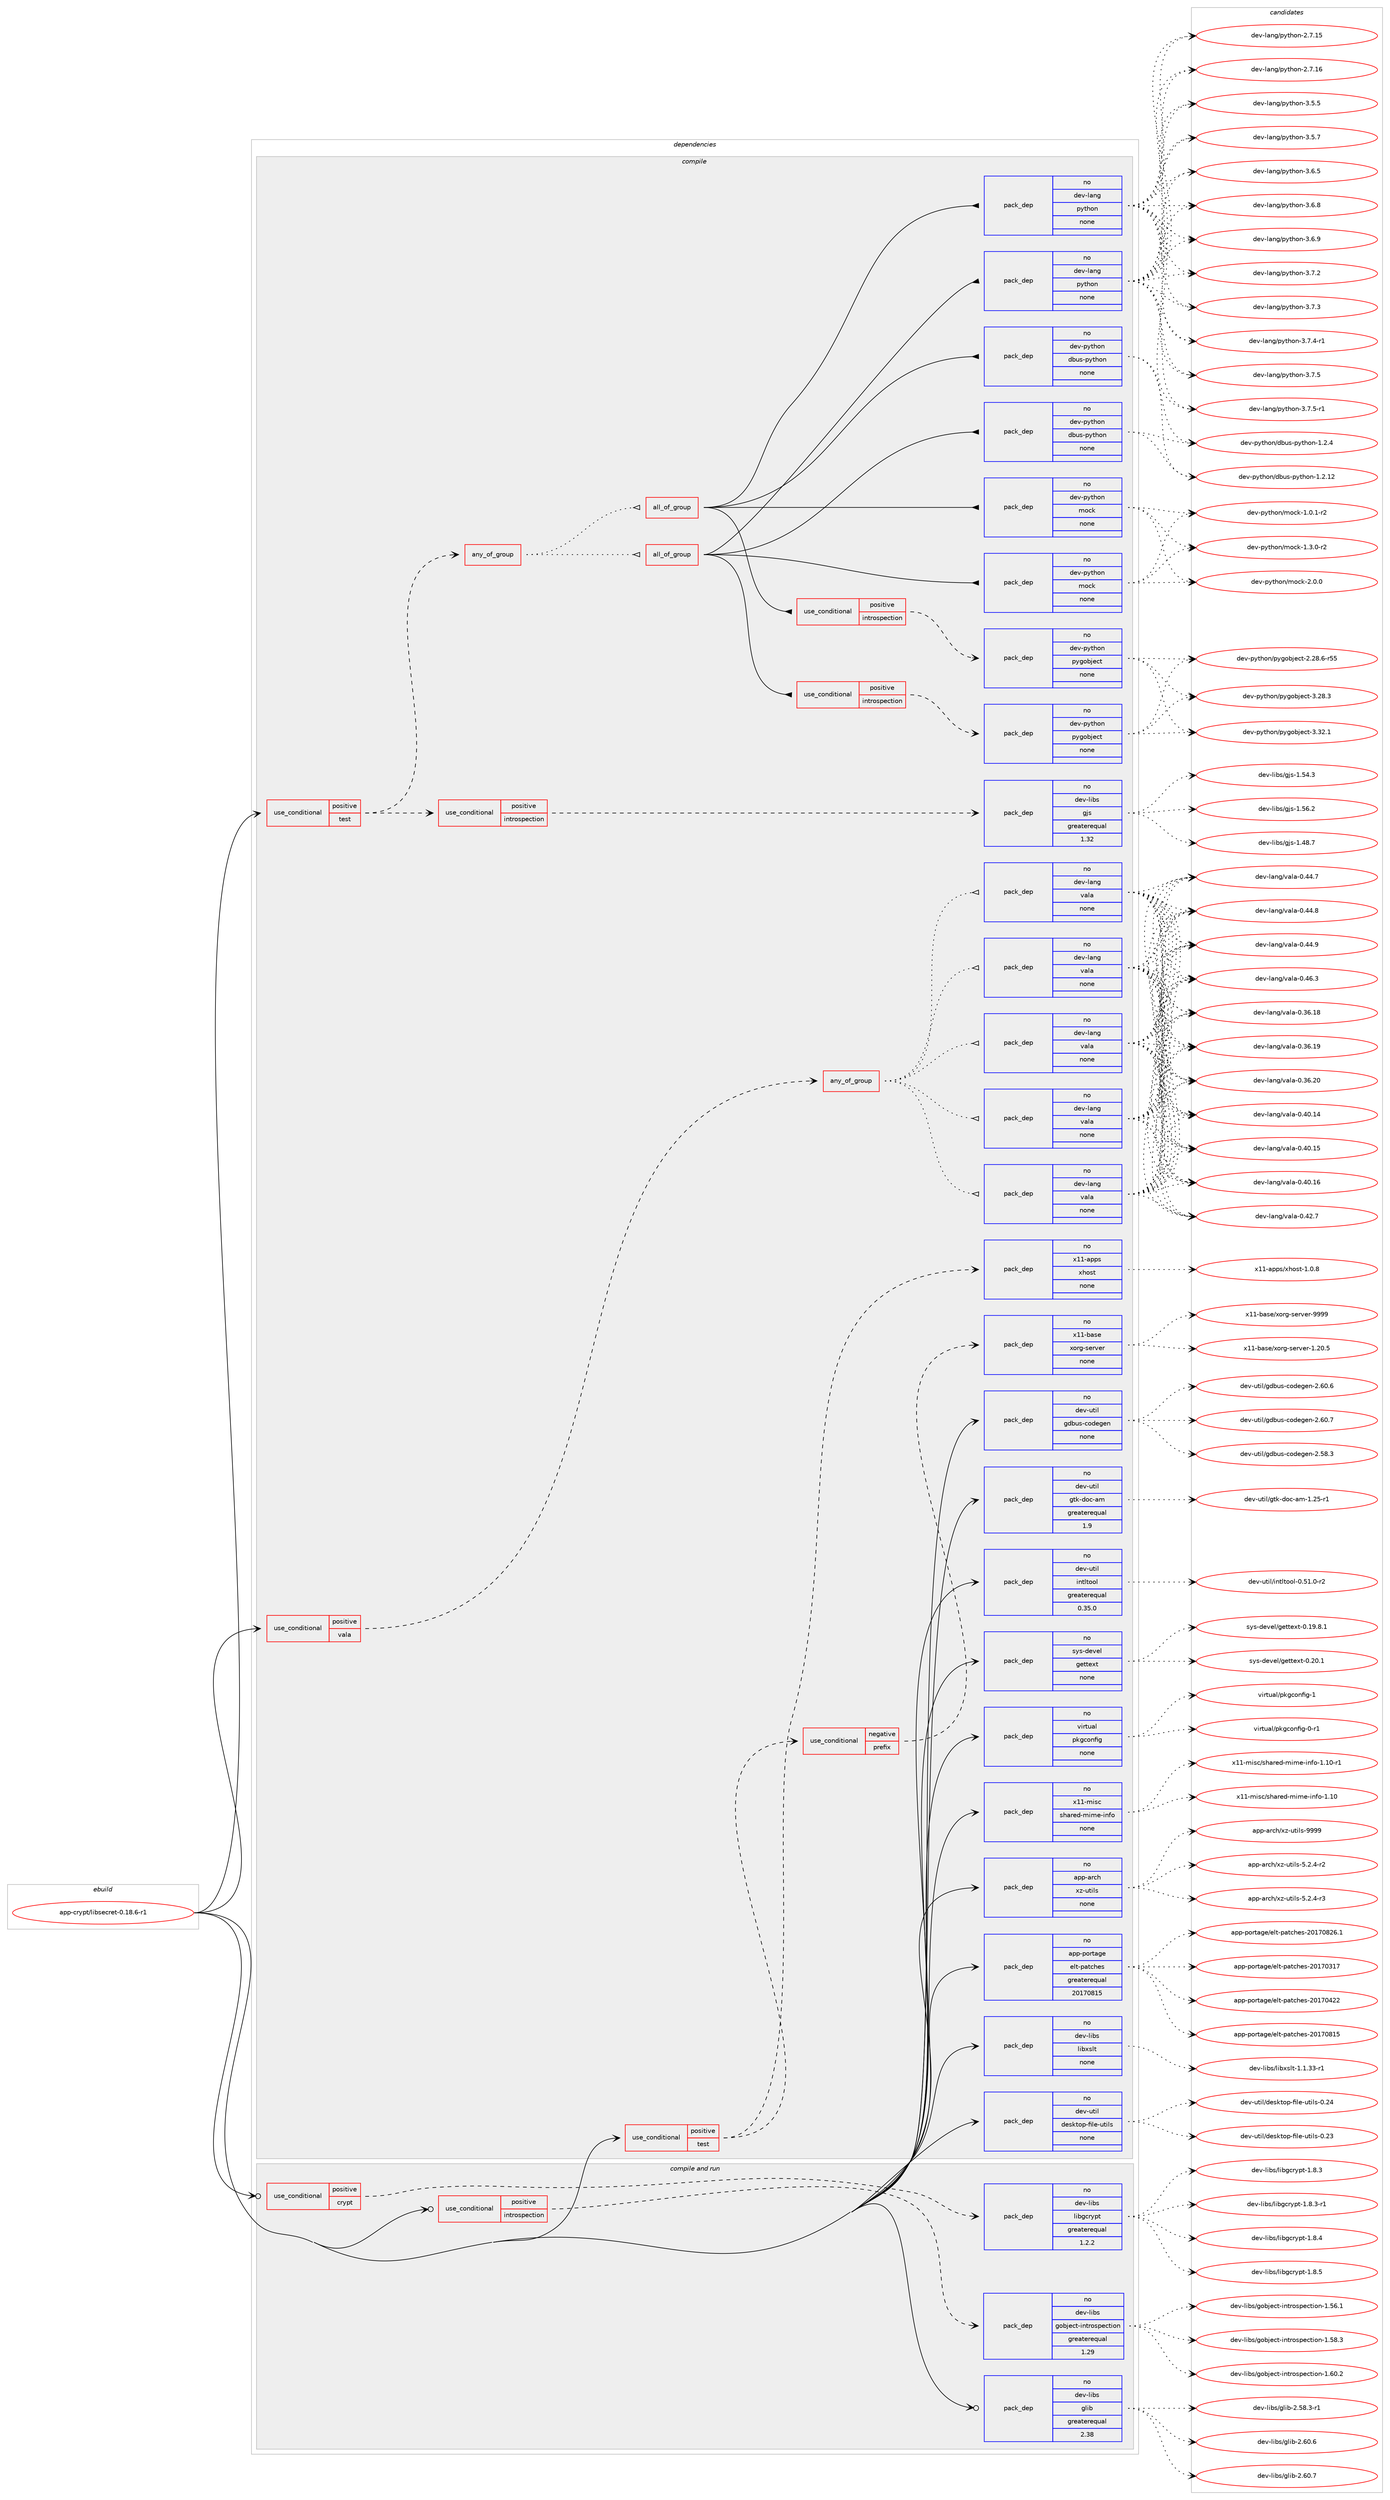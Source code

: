 digraph prolog {

# *************
# Graph options
# *************

newrank=true;
concentrate=true;
compound=true;
graph [rankdir=LR,fontname=Helvetica,fontsize=10,ranksep=1.5];#, ranksep=2.5, nodesep=0.2];
edge  [arrowhead=vee];
node  [fontname=Helvetica,fontsize=10];

# **********
# The ebuild
# **********

subgraph cluster_leftcol {
color=gray;
rank=same;
label=<<i>ebuild</i>>;
id [label="app-crypt/libsecret-0.18.6-r1", color=red, width=4, href="../app-crypt/libsecret-0.18.6-r1.svg"];
}

# ****************
# The dependencies
# ****************

subgraph cluster_midcol {
color=gray;
label=<<i>dependencies</i>>;
subgraph cluster_compile {
fillcolor="#eeeeee";
style=filled;
label=<<i>compile</i>>;
subgraph cond113856 {
dependency477354 [label=<<TABLE BORDER="0" CELLBORDER="1" CELLSPACING="0" CELLPADDING="4"><TR><TD ROWSPAN="3" CELLPADDING="10">use_conditional</TD></TR><TR><TD>positive</TD></TR><TR><TD>test</TD></TR></TABLE>>, shape=none, color=red];
subgraph any8371 {
dependency477355 [label=<<TABLE BORDER="0" CELLBORDER="1" CELLSPACING="0" CELLPADDING="4"><TR><TD CELLPADDING="10">any_of_group</TD></TR></TABLE>>, shape=none, color=red];subgraph all304 {
dependency477356 [label=<<TABLE BORDER="0" CELLBORDER="1" CELLSPACING="0" CELLPADDING="4"><TR><TD CELLPADDING="10">all_of_group</TD></TR></TABLE>>, shape=none, color=red];subgraph pack354826 {
dependency477357 [label=<<TABLE BORDER="0" CELLBORDER="1" CELLSPACING="0" CELLPADDING="4" WIDTH="220"><TR><TD ROWSPAN="6" CELLPADDING="30">pack_dep</TD></TR><TR><TD WIDTH="110">no</TD></TR><TR><TD>dev-lang</TD></TR><TR><TD>python</TD></TR><TR><TD>none</TD></TR><TR><TD></TD></TR></TABLE>>, shape=none, color=blue];
}
dependency477356:e -> dependency477357:w [weight=20,style="solid",arrowhead="inv"];
subgraph pack354827 {
dependency477358 [label=<<TABLE BORDER="0" CELLBORDER="1" CELLSPACING="0" CELLPADDING="4" WIDTH="220"><TR><TD ROWSPAN="6" CELLPADDING="30">pack_dep</TD></TR><TR><TD WIDTH="110">no</TD></TR><TR><TD>dev-python</TD></TR><TR><TD>mock</TD></TR><TR><TD>none</TD></TR><TR><TD></TD></TR></TABLE>>, shape=none, color=blue];
}
dependency477356:e -> dependency477358:w [weight=20,style="solid",arrowhead="inv"];
subgraph pack354828 {
dependency477359 [label=<<TABLE BORDER="0" CELLBORDER="1" CELLSPACING="0" CELLPADDING="4" WIDTH="220"><TR><TD ROWSPAN="6" CELLPADDING="30">pack_dep</TD></TR><TR><TD WIDTH="110">no</TD></TR><TR><TD>dev-python</TD></TR><TR><TD>dbus-python</TD></TR><TR><TD>none</TD></TR><TR><TD></TD></TR></TABLE>>, shape=none, color=blue];
}
dependency477356:e -> dependency477359:w [weight=20,style="solid",arrowhead="inv"];
subgraph cond113857 {
dependency477360 [label=<<TABLE BORDER="0" CELLBORDER="1" CELLSPACING="0" CELLPADDING="4"><TR><TD ROWSPAN="3" CELLPADDING="10">use_conditional</TD></TR><TR><TD>positive</TD></TR><TR><TD>introspection</TD></TR></TABLE>>, shape=none, color=red];
subgraph pack354829 {
dependency477361 [label=<<TABLE BORDER="0" CELLBORDER="1" CELLSPACING="0" CELLPADDING="4" WIDTH="220"><TR><TD ROWSPAN="6" CELLPADDING="30">pack_dep</TD></TR><TR><TD WIDTH="110">no</TD></TR><TR><TD>dev-python</TD></TR><TR><TD>pygobject</TD></TR><TR><TD>none</TD></TR><TR><TD></TD></TR></TABLE>>, shape=none, color=blue];
}
dependency477360:e -> dependency477361:w [weight=20,style="dashed",arrowhead="vee"];
}
dependency477356:e -> dependency477360:w [weight=20,style="solid",arrowhead="inv"];
}
dependency477355:e -> dependency477356:w [weight=20,style="dotted",arrowhead="oinv"];
subgraph all305 {
dependency477362 [label=<<TABLE BORDER="0" CELLBORDER="1" CELLSPACING="0" CELLPADDING="4"><TR><TD CELLPADDING="10">all_of_group</TD></TR></TABLE>>, shape=none, color=red];subgraph pack354830 {
dependency477363 [label=<<TABLE BORDER="0" CELLBORDER="1" CELLSPACING="0" CELLPADDING="4" WIDTH="220"><TR><TD ROWSPAN="6" CELLPADDING="30">pack_dep</TD></TR><TR><TD WIDTH="110">no</TD></TR><TR><TD>dev-lang</TD></TR><TR><TD>python</TD></TR><TR><TD>none</TD></TR><TR><TD></TD></TR></TABLE>>, shape=none, color=blue];
}
dependency477362:e -> dependency477363:w [weight=20,style="solid",arrowhead="inv"];
subgraph pack354831 {
dependency477364 [label=<<TABLE BORDER="0" CELLBORDER="1" CELLSPACING="0" CELLPADDING="4" WIDTH="220"><TR><TD ROWSPAN="6" CELLPADDING="30">pack_dep</TD></TR><TR><TD WIDTH="110">no</TD></TR><TR><TD>dev-python</TD></TR><TR><TD>mock</TD></TR><TR><TD>none</TD></TR><TR><TD></TD></TR></TABLE>>, shape=none, color=blue];
}
dependency477362:e -> dependency477364:w [weight=20,style="solid",arrowhead="inv"];
subgraph pack354832 {
dependency477365 [label=<<TABLE BORDER="0" CELLBORDER="1" CELLSPACING="0" CELLPADDING="4" WIDTH="220"><TR><TD ROWSPAN="6" CELLPADDING="30">pack_dep</TD></TR><TR><TD WIDTH="110">no</TD></TR><TR><TD>dev-python</TD></TR><TR><TD>dbus-python</TD></TR><TR><TD>none</TD></TR><TR><TD></TD></TR></TABLE>>, shape=none, color=blue];
}
dependency477362:e -> dependency477365:w [weight=20,style="solid",arrowhead="inv"];
subgraph cond113858 {
dependency477366 [label=<<TABLE BORDER="0" CELLBORDER="1" CELLSPACING="0" CELLPADDING="4"><TR><TD ROWSPAN="3" CELLPADDING="10">use_conditional</TD></TR><TR><TD>positive</TD></TR><TR><TD>introspection</TD></TR></TABLE>>, shape=none, color=red];
subgraph pack354833 {
dependency477367 [label=<<TABLE BORDER="0" CELLBORDER="1" CELLSPACING="0" CELLPADDING="4" WIDTH="220"><TR><TD ROWSPAN="6" CELLPADDING="30">pack_dep</TD></TR><TR><TD WIDTH="110">no</TD></TR><TR><TD>dev-python</TD></TR><TR><TD>pygobject</TD></TR><TR><TD>none</TD></TR><TR><TD></TD></TR></TABLE>>, shape=none, color=blue];
}
dependency477366:e -> dependency477367:w [weight=20,style="dashed",arrowhead="vee"];
}
dependency477362:e -> dependency477366:w [weight=20,style="solid",arrowhead="inv"];
}
dependency477355:e -> dependency477362:w [weight=20,style="dotted",arrowhead="oinv"];
}
dependency477354:e -> dependency477355:w [weight=20,style="dashed",arrowhead="vee"];
subgraph cond113859 {
dependency477368 [label=<<TABLE BORDER="0" CELLBORDER="1" CELLSPACING="0" CELLPADDING="4"><TR><TD ROWSPAN="3" CELLPADDING="10">use_conditional</TD></TR><TR><TD>positive</TD></TR><TR><TD>introspection</TD></TR></TABLE>>, shape=none, color=red];
subgraph pack354834 {
dependency477369 [label=<<TABLE BORDER="0" CELLBORDER="1" CELLSPACING="0" CELLPADDING="4" WIDTH="220"><TR><TD ROWSPAN="6" CELLPADDING="30">pack_dep</TD></TR><TR><TD WIDTH="110">no</TD></TR><TR><TD>dev-libs</TD></TR><TR><TD>gjs</TD></TR><TR><TD>greaterequal</TD></TR><TR><TD>1.32</TD></TR></TABLE>>, shape=none, color=blue];
}
dependency477368:e -> dependency477369:w [weight=20,style="dashed",arrowhead="vee"];
}
dependency477354:e -> dependency477368:w [weight=20,style="dashed",arrowhead="vee"];
}
id:e -> dependency477354:w [weight=20,style="solid",arrowhead="vee"];
subgraph cond113860 {
dependency477370 [label=<<TABLE BORDER="0" CELLBORDER="1" CELLSPACING="0" CELLPADDING="4"><TR><TD ROWSPAN="3" CELLPADDING="10">use_conditional</TD></TR><TR><TD>positive</TD></TR><TR><TD>test</TD></TR></TABLE>>, shape=none, color=red];
subgraph cond113861 {
dependency477371 [label=<<TABLE BORDER="0" CELLBORDER="1" CELLSPACING="0" CELLPADDING="4"><TR><TD ROWSPAN="3" CELLPADDING="10">use_conditional</TD></TR><TR><TD>negative</TD></TR><TR><TD>prefix</TD></TR></TABLE>>, shape=none, color=red];
subgraph pack354835 {
dependency477372 [label=<<TABLE BORDER="0" CELLBORDER="1" CELLSPACING="0" CELLPADDING="4" WIDTH="220"><TR><TD ROWSPAN="6" CELLPADDING="30">pack_dep</TD></TR><TR><TD WIDTH="110">no</TD></TR><TR><TD>x11-base</TD></TR><TR><TD>xorg-server</TD></TR><TR><TD>none</TD></TR><TR><TD></TD></TR></TABLE>>, shape=none, color=blue];
}
dependency477371:e -> dependency477372:w [weight=20,style="dashed",arrowhead="vee"];
}
dependency477370:e -> dependency477371:w [weight=20,style="dashed",arrowhead="vee"];
subgraph pack354836 {
dependency477373 [label=<<TABLE BORDER="0" CELLBORDER="1" CELLSPACING="0" CELLPADDING="4" WIDTH="220"><TR><TD ROWSPAN="6" CELLPADDING="30">pack_dep</TD></TR><TR><TD WIDTH="110">no</TD></TR><TR><TD>x11-apps</TD></TR><TR><TD>xhost</TD></TR><TR><TD>none</TD></TR><TR><TD></TD></TR></TABLE>>, shape=none, color=blue];
}
dependency477370:e -> dependency477373:w [weight=20,style="dashed",arrowhead="vee"];
}
id:e -> dependency477370:w [weight=20,style="solid",arrowhead="vee"];
subgraph cond113862 {
dependency477374 [label=<<TABLE BORDER="0" CELLBORDER="1" CELLSPACING="0" CELLPADDING="4"><TR><TD ROWSPAN="3" CELLPADDING="10">use_conditional</TD></TR><TR><TD>positive</TD></TR><TR><TD>vala</TD></TR></TABLE>>, shape=none, color=red];
subgraph any8372 {
dependency477375 [label=<<TABLE BORDER="0" CELLBORDER="1" CELLSPACING="0" CELLPADDING="4"><TR><TD CELLPADDING="10">any_of_group</TD></TR></TABLE>>, shape=none, color=red];subgraph pack354837 {
dependency477376 [label=<<TABLE BORDER="0" CELLBORDER="1" CELLSPACING="0" CELLPADDING="4" WIDTH="220"><TR><TD ROWSPAN="6" CELLPADDING="30">pack_dep</TD></TR><TR><TD WIDTH="110">no</TD></TR><TR><TD>dev-lang</TD></TR><TR><TD>vala</TD></TR><TR><TD>none</TD></TR><TR><TD></TD></TR></TABLE>>, shape=none, color=blue];
}
dependency477375:e -> dependency477376:w [weight=20,style="dotted",arrowhead="oinv"];
subgraph pack354838 {
dependency477377 [label=<<TABLE BORDER="0" CELLBORDER="1" CELLSPACING="0" CELLPADDING="4" WIDTH="220"><TR><TD ROWSPAN="6" CELLPADDING="30">pack_dep</TD></TR><TR><TD WIDTH="110">no</TD></TR><TR><TD>dev-lang</TD></TR><TR><TD>vala</TD></TR><TR><TD>none</TD></TR><TR><TD></TD></TR></TABLE>>, shape=none, color=blue];
}
dependency477375:e -> dependency477377:w [weight=20,style="dotted",arrowhead="oinv"];
subgraph pack354839 {
dependency477378 [label=<<TABLE BORDER="0" CELLBORDER="1" CELLSPACING="0" CELLPADDING="4" WIDTH="220"><TR><TD ROWSPAN="6" CELLPADDING="30">pack_dep</TD></TR><TR><TD WIDTH="110">no</TD></TR><TR><TD>dev-lang</TD></TR><TR><TD>vala</TD></TR><TR><TD>none</TD></TR><TR><TD></TD></TR></TABLE>>, shape=none, color=blue];
}
dependency477375:e -> dependency477378:w [weight=20,style="dotted",arrowhead="oinv"];
subgraph pack354840 {
dependency477379 [label=<<TABLE BORDER="0" CELLBORDER="1" CELLSPACING="0" CELLPADDING="4" WIDTH="220"><TR><TD ROWSPAN="6" CELLPADDING="30">pack_dep</TD></TR><TR><TD WIDTH="110">no</TD></TR><TR><TD>dev-lang</TD></TR><TR><TD>vala</TD></TR><TR><TD>none</TD></TR><TR><TD></TD></TR></TABLE>>, shape=none, color=blue];
}
dependency477375:e -> dependency477379:w [weight=20,style="dotted",arrowhead="oinv"];
subgraph pack354841 {
dependency477380 [label=<<TABLE BORDER="0" CELLBORDER="1" CELLSPACING="0" CELLPADDING="4" WIDTH="220"><TR><TD ROWSPAN="6" CELLPADDING="30">pack_dep</TD></TR><TR><TD WIDTH="110">no</TD></TR><TR><TD>dev-lang</TD></TR><TR><TD>vala</TD></TR><TR><TD>none</TD></TR><TR><TD></TD></TR></TABLE>>, shape=none, color=blue];
}
dependency477375:e -> dependency477380:w [weight=20,style="dotted",arrowhead="oinv"];
}
dependency477374:e -> dependency477375:w [weight=20,style="dashed",arrowhead="vee"];
}
id:e -> dependency477374:w [weight=20,style="solid",arrowhead="vee"];
subgraph pack354842 {
dependency477381 [label=<<TABLE BORDER="0" CELLBORDER="1" CELLSPACING="0" CELLPADDING="4" WIDTH="220"><TR><TD ROWSPAN="6" CELLPADDING="30">pack_dep</TD></TR><TR><TD WIDTH="110">no</TD></TR><TR><TD>app-arch</TD></TR><TR><TD>xz-utils</TD></TR><TR><TD>none</TD></TR><TR><TD></TD></TR></TABLE>>, shape=none, color=blue];
}
id:e -> dependency477381:w [weight=20,style="solid",arrowhead="vee"];
subgraph pack354843 {
dependency477382 [label=<<TABLE BORDER="0" CELLBORDER="1" CELLSPACING="0" CELLPADDING="4" WIDTH="220"><TR><TD ROWSPAN="6" CELLPADDING="30">pack_dep</TD></TR><TR><TD WIDTH="110">no</TD></TR><TR><TD>app-portage</TD></TR><TR><TD>elt-patches</TD></TR><TR><TD>greaterequal</TD></TR><TR><TD>20170815</TD></TR></TABLE>>, shape=none, color=blue];
}
id:e -> dependency477382:w [weight=20,style="solid",arrowhead="vee"];
subgraph pack354844 {
dependency477383 [label=<<TABLE BORDER="0" CELLBORDER="1" CELLSPACING="0" CELLPADDING="4" WIDTH="220"><TR><TD ROWSPAN="6" CELLPADDING="30">pack_dep</TD></TR><TR><TD WIDTH="110">no</TD></TR><TR><TD>dev-libs</TD></TR><TR><TD>libxslt</TD></TR><TR><TD>none</TD></TR><TR><TD></TD></TR></TABLE>>, shape=none, color=blue];
}
id:e -> dependency477383:w [weight=20,style="solid",arrowhead="vee"];
subgraph pack354845 {
dependency477384 [label=<<TABLE BORDER="0" CELLBORDER="1" CELLSPACING="0" CELLPADDING="4" WIDTH="220"><TR><TD ROWSPAN="6" CELLPADDING="30">pack_dep</TD></TR><TR><TD WIDTH="110">no</TD></TR><TR><TD>dev-util</TD></TR><TR><TD>desktop-file-utils</TD></TR><TR><TD>none</TD></TR><TR><TD></TD></TR></TABLE>>, shape=none, color=blue];
}
id:e -> dependency477384:w [weight=20,style="solid",arrowhead="vee"];
subgraph pack354846 {
dependency477385 [label=<<TABLE BORDER="0" CELLBORDER="1" CELLSPACING="0" CELLPADDING="4" WIDTH="220"><TR><TD ROWSPAN="6" CELLPADDING="30">pack_dep</TD></TR><TR><TD WIDTH="110">no</TD></TR><TR><TD>dev-util</TD></TR><TR><TD>gdbus-codegen</TD></TR><TR><TD>none</TD></TR><TR><TD></TD></TR></TABLE>>, shape=none, color=blue];
}
id:e -> dependency477385:w [weight=20,style="solid",arrowhead="vee"];
subgraph pack354847 {
dependency477386 [label=<<TABLE BORDER="0" CELLBORDER="1" CELLSPACING="0" CELLPADDING="4" WIDTH="220"><TR><TD ROWSPAN="6" CELLPADDING="30">pack_dep</TD></TR><TR><TD WIDTH="110">no</TD></TR><TR><TD>dev-util</TD></TR><TR><TD>gtk-doc-am</TD></TR><TR><TD>greaterequal</TD></TR><TR><TD>1.9</TD></TR></TABLE>>, shape=none, color=blue];
}
id:e -> dependency477386:w [weight=20,style="solid",arrowhead="vee"];
subgraph pack354848 {
dependency477387 [label=<<TABLE BORDER="0" CELLBORDER="1" CELLSPACING="0" CELLPADDING="4" WIDTH="220"><TR><TD ROWSPAN="6" CELLPADDING="30">pack_dep</TD></TR><TR><TD WIDTH="110">no</TD></TR><TR><TD>dev-util</TD></TR><TR><TD>intltool</TD></TR><TR><TD>greaterequal</TD></TR><TR><TD>0.35.0</TD></TR></TABLE>>, shape=none, color=blue];
}
id:e -> dependency477387:w [weight=20,style="solid",arrowhead="vee"];
subgraph pack354849 {
dependency477388 [label=<<TABLE BORDER="0" CELLBORDER="1" CELLSPACING="0" CELLPADDING="4" WIDTH="220"><TR><TD ROWSPAN="6" CELLPADDING="30">pack_dep</TD></TR><TR><TD WIDTH="110">no</TD></TR><TR><TD>sys-devel</TD></TR><TR><TD>gettext</TD></TR><TR><TD>none</TD></TR><TR><TD></TD></TR></TABLE>>, shape=none, color=blue];
}
id:e -> dependency477388:w [weight=20,style="solid",arrowhead="vee"];
subgraph pack354850 {
dependency477389 [label=<<TABLE BORDER="0" CELLBORDER="1" CELLSPACING="0" CELLPADDING="4" WIDTH="220"><TR><TD ROWSPAN="6" CELLPADDING="30">pack_dep</TD></TR><TR><TD WIDTH="110">no</TD></TR><TR><TD>virtual</TD></TR><TR><TD>pkgconfig</TD></TR><TR><TD>none</TD></TR><TR><TD></TD></TR></TABLE>>, shape=none, color=blue];
}
id:e -> dependency477389:w [weight=20,style="solid",arrowhead="vee"];
subgraph pack354851 {
dependency477390 [label=<<TABLE BORDER="0" CELLBORDER="1" CELLSPACING="0" CELLPADDING="4" WIDTH="220"><TR><TD ROWSPAN="6" CELLPADDING="30">pack_dep</TD></TR><TR><TD WIDTH="110">no</TD></TR><TR><TD>x11-misc</TD></TR><TR><TD>shared-mime-info</TD></TR><TR><TD>none</TD></TR><TR><TD></TD></TR></TABLE>>, shape=none, color=blue];
}
id:e -> dependency477390:w [weight=20,style="solid",arrowhead="vee"];
}
subgraph cluster_compileandrun {
fillcolor="#eeeeee";
style=filled;
label=<<i>compile and run</i>>;
subgraph cond113863 {
dependency477391 [label=<<TABLE BORDER="0" CELLBORDER="1" CELLSPACING="0" CELLPADDING="4"><TR><TD ROWSPAN="3" CELLPADDING="10">use_conditional</TD></TR><TR><TD>positive</TD></TR><TR><TD>crypt</TD></TR></TABLE>>, shape=none, color=red];
subgraph pack354852 {
dependency477392 [label=<<TABLE BORDER="0" CELLBORDER="1" CELLSPACING="0" CELLPADDING="4" WIDTH="220"><TR><TD ROWSPAN="6" CELLPADDING="30">pack_dep</TD></TR><TR><TD WIDTH="110">no</TD></TR><TR><TD>dev-libs</TD></TR><TR><TD>libgcrypt</TD></TR><TR><TD>greaterequal</TD></TR><TR><TD>1.2.2</TD></TR></TABLE>>, shape=none, color=blue];
}
dependency477391:e -> dependency477392:w [weight=20,style="dashed",arrowhead="vee"];
}
id:e -> dependency477391:w [weight=20,style="solid",arrowhead="odotvee"];
subgraph cond113864 {
dependency477393 [label=<<TABLE BORDER="0" CELLBORDER="1" CELLSPACING="0" CELLPADDING="4"><TR><TD ROWSPAN="3" CELLPADDING="10">use_conditional</TD></TR><TR><TD>positive</TD></TR><TR><TD>introspection</TD></TR></TABLE>>, shape=none, color=red];
subgraph pack354853 {
dependency477394 [label=<<TABLE BORDER="0" CELLBORDER="1" CELLSPACING="0" CELLPADDING="4" WIDTH="220"><TR><TD ROWSPAN="6" CELLPADDING="30">pack_dep</TD></TR><TR><TD WIDTH="110">no</TD></TR><TR><TD>dev-libs</TD></TR><TR><TD>gobject-introspection</TD></TR><TR><TD>greaterequal</TD></TR><TR><TD>1.29</TD></TR></TABLE>>, shape=none, color=blue];
}
dependency477393:e -> dependency477394:w [weight=20,style="dashed",arrowhead="vee"];
}
id:e -> dependency477393:w [weight=20,style="solid",arrowhead="odotvee"];
subgraph pack354854 {
dependency477395 [label=<<TABLE BORDER="0" CELLBORDER="1" CELLSPACING="0" CELLPADDING="4" WIDTH="220"><TR><TD ROWSPAN="6" CELLPADDING="30">pack_dep</TD></TR><TR><TD WIDTH="110">no</TD></TR><TR><TD>dev-libs</TD></TR><TR><TD>glib</TD></TR><TR><TD>greaterequal</TD></TR><TR><TD>2.38</TD></TR></TABLE>>, shape=none, color=blue];
}
id:e -> dependency477395:w [weight=20,style="solid",arrowhead="odotvee"];
}
subgraph cluster_run {
fillcolor="#eeeeee";
style=filled;
label=<<i>run</i>>;
}
}

# **************
# The candidates
# **************

subgraph cluster_choices {
rank=same;
color=gray;
label=<<i>candidates</i>>;

subgraph choice354826 {
color=black;
nodesep=1;
choice10010111845108971101034711212111610411111045504655464953 [label="dev-lang/python-2.7.15", color=red, width=4,href="../dev-lang/python-2.7.15.svg"];
choice10010111845108971101034711212111610411111045504655464954 [label="dev-lang/python-2.7.16", color=red, width=4,href="../dev-lang/python-2.7.16.svg"];
choice100101118451089711010347112121116104111110455146534653 [label="dev-lang/python-3.5.5", color=red, width=4,href="../dev-lang/python-3.5.5.svg"];
choice100101118451089711010347112121116104111110455146534655 [label="dev-lang/python-3.5.7", color=red, width=4,href="../dev-lang/python-3.5.7.svg"];
choice100101118451089711010347112121116104111110455146544653 [label="dev-lang/python-3.6.5", color=red, width=4,href="../dev-lang/python-3.6.5.svg"];
choice100101118451089711010347112121116104111110455146544656 [label="dev-lang/python-3.6.8", color=red, width=4,href="../dev-lang/python-3.6.8.svg"];
choice100101118451089711010347112121116104111110455146544657 [label="dev-lang/python-3.6.9", color=red, width=4,href="../dev-lang/python-3.6.9.svg"];
choice100101118451089711010347112121116104111110455146554650 [label="dev-lang/python-3.7.2", color=red, width=4,href="../dev-lang/python-3.7.2.svg"];
choice100101118451089711010347112121116104111110455146554651 [label="dev-lang/python-3.7.3", color=red, width=4,href="../dev-lang/python-3.7.3.svg"];
choice1001011184510897110103471121211161041111104551465546524511449 [label="dev-lang/python-3.7.4-r1", color=red, width=4,href="../dev-lang/python-3.7.4-r1.svg"];
choice100101118451089711010347112121116104111110455146554653 [label="dev-lang/python-3.7.5", color=red, width=4,href="../dev-lang/python-3.7.5.svg"];
choice1001011184510897110103471121211161041111104551465546534511449 [label="dev-lang/python-3.7.5-r1", color=red, width=4,href="../dev-lang/python-3.7.5-r1.svg"];
dependency477357:e -> choice10010111845108971101034711212111610411111045504655464953:w [style=dotted,weight="100"];
dependency477357:e -> choice10010111845108971101034711212111610411111045504655464954:w [style=dotted,weight="100"];
dependency477357:e -> choice100101118451089711010347112121116104111110455146534653:w [style=dotted,weight="100"];
dependency477357:e -> choice100101118451089711010347112121116104111110455146534655:w [style=dotted,weight="100"];
dependency477357:e -> choice100101118451089711010347112121116104111110455146544653:w [style=dotted,weight="100"];
dependency477357:e -> choice100101118451089711010347112121116104111110455146544656:w [style=dotted,weight="100"];
dependency477357:e -> choice100101118451089711010347112121116104111110455146544657:w [style=dotted,weight="100"];
dependency477357:e -> choice100101118451089711010347112121116104111110455146554650:w [style=dotted,weight="100"];
dependency477357:e -> choice100101118451089711010347112121116104111110455146554651:w [style=dotted,weight="100"];
dependency477357:e -> choice1001011184510897110103471121211161041111104551465546524511449:w [style=dotted,weight="100"];
dependency477357:e -> choice100101118451089711010347112121116104111110455146554653:w [style=dotted,weight="100"];
dependency477357:e -> choice1001011184510897110103471121211161041111104551465546534511449:w [style=dotted,weight="100"];
}
subgraph choice354827 {
color=black;
nodesep=1;
choice1001011184511212111610411111047109111991074549464846494511450 [label="dev-python/mock-1.0.1-r2", color=red, width=4,href="../dev-python/mock-1.0.1-r2.svg"];
choice1001011184511212111610411111047109111991074549465146484511450 [label="dev-python/mock-1.3.0-r2", color=red, width=4,href="../dev-python/mock-1.3.0-r2.svg"];
choice100101118451121211161041111104710911199107455046484648 [label="dev-python/mock-2.0.0", color=red, width=4,href="../dev-python/mock-2.0.0.svg"];
dependency477358:e -> choice1001011184511212111610411111047109111991074549464846494511450:w [style=dotted,weight="100"];
dependency477358:e -> choice1001011184511212111610411111047109111991074549465146484511450:w [style=dotted,weight="100"];
dependency477358:e -> choice100101118451121211161041111104710911199107455046484648:w [style=dotted,weight="100"];
}
subgraph choice354828 {
color=black;
nodesep=1;
choice1001011184511212111610411111047100981171154511212111610411111045494650464950 [label="dev-python/dbus-python-1.2.12", color=red, width=4,href="../dev-python/dbus-python-1.2.12.svg"];
choice10010111845112121116104111110471009811711545112121116104111110454946504652 [label="dev-python/dbus-python-1.2.4", color=red, width=4,href="../dev-python/dbus-python-1.2.4.svg"];
dependency477359:e -> choice1001011184511212111610411111047100981171154511212111610411111045494650464950:w [style=dotted,weight="100"];
dependency477359:e -> choice10010111845112121116104111110471009811711545112121116104111110454946504652:w [style=dotted,weight="100"];
}
subgraph choice354829 {
color=black;
nodesep=1;
choice1001011184511212111610411111047112121103111981061019911645504650564654451145353 [label="dev-python/pygobject-2.28.6-r55", color=red, width=4,href="../dev-python/pygobject-2.28.6-r55.svg"];
choice1001011184511212111610411111047112121103111981061019911645514650564651 [label="dev-python/pygobject-3.28.3", color=red, width=4,href="../dev-python/pygobject-3.28.3.svg"];
choice1001011184511212111610411111047112121103111981061019911645514651504649 [label="dev-python/pygobject-3.32.1", color=red, width=4,href="../dev-python/pygobject-3.32.1.svg"];
dependency477361:e -> choice1001011184511212111610411111047112121103111981061019911645504650564654451145353:w [style=dotted,weight="100"];
dependency477361:e -> choice1001011184511212111610411111047112121103111981061019911645514650564651:w [style=dotted,weight="100"];
dependency477361:e -> choice1001011184511212111610411111047112121103111981061019911645514651504649:w [style=dotted,weight="100"];
}
subgraph choice354830 {
color=black;
nodesep=1;
choice10010111845108971101034711212111610411111045504655464953 [label="dev-lang/python-2.7.15", color=red, width=4,href="../dev-lang/python-2.7.15.svg"];
choice10010111845108971101034711212111610411111045504655464954 [label="dev-lang/python-2.7.16", color=red, width=4,href="../dev-lang/python-2.7.16.svg"];
choice100101118451089711010347112121116104111110455146534653 [label="dev-lang/python-3.5.5", color=red, width=4,href="../dev-lang/python-3.5.5.svg"];
choice100101118451089711010347112121116104111110455146534655 [label="dev-lang/python-3.5.7", color=red, width=4,href="../dev-lang/python-3.5.7.svg"];
choice100101118451089711010347112121116104111110455146544653 [label="dev-lang/python-3.6.5", color=red, width=4,href="../dev-lang/python-3.6.5.svg"];
choice100101118451089711010347112121116104111110455146544656 [label="dev-lang/python-3.6.8", color=red, width=4,href="../dev-lang/python-3.6.8.svg"];
choice100101118451089711010347112121116104111110455146544657 [label="dev-lang/python-3.6.9", color=red, width=4,href="../dev-lang/python-3.6.9.svg"];
choice100101118451089711010347112121116104111110455146554650 [label="dev-lang/python-3.7.2", color=red, width=4,href="../dev-lang/python-3.7.2.svg"];
choice100101118451089711010347112121116104111110455146554651 [label="dev-lang/python-3.7.3", color=red, width=4,href="../dev-lang/python-3.7.3.svg"];
choice1001011184510897110103471121211161041111104551465546524511449 [label="dev-lang/python-3.7.4-r1", color=red, width=4,href="../dev-lang/python-3.7.4-r1.svg"];
choice100101118451089711010347112121116104111110455146554653 [label="dev-lang/python-3.7.5", color=red, width=4,href="../dev-lang/python-3.7.5.svg"];
choice1001011184510897110103471121211161041111104551465546534511449 [label="dev-lang/python-3.7.5-r1", color=red, width=4,href="../dev-lang/python-3.7.5-r1.svg"];
dependency477363:e -> choice10010111845108971101034711212111610411111045504655464953:w [style=dotted,weight="100"];
dependency477363:e -> choice10010111845108971101034711212111610411111045504655464954:w [style=dotted,weight="100"];
dependency477363:e -> choice100101118451089711010347112121116104111110455146534653:w [style=dotted,weight="100"];
dependency477363:e -> choice100101118451089711010347112121116104111110455146534655:w [style=dotted,weight="100"];
dependency477363:e -> choice100101118451089711010347112121116104111110455146544653:w [style=dotted,weight="100"];
dependency477363:e -> choice100101118451089711010347112121116104111110455146544656:w [style=dotted,weight="100"];
dependency477363:e -> choice100101118451089711010347112121116104111110455146544657:w [style=dotted,weight="100"];
dependency477363:e -> choice100101118451089711010347112121116104111110455146554650:w [style=dotted,weight="100"];
dependency477363:e -> choice100101118451089711010347112121116104111110455146554651:w [style=dotted,weight="100"];
dependency477363:e -> choice1001011184510897110103471121211161041111104551465546524511449:w [style=dotted,weight="100"];
dependency477363:e -> choice100101118451089711010347112121116104111110455146554653:w [style=dotted,weight="100"];
dependency477363:e -> choice1001011184510897110103471121211161041111104551465546534511449:w [style=dotted,weight="100"];
}
subgraph choice354831 {
color=black;
nodesep=1;
choice1001011184511212111610411111047109111991074549464846494511450 [label="dev-python/mock-1.0.1-r2", color=red, width=4,href="../dev-python/mock-1.0.1-r2.svg"];
choice1001011184511212111610411111047109111991074549465146484511450 [label="dev-python/mock-1.3.0-r2", color=red, width=4,href="../dev-python/mock-1.3.0-r2.svg"];
choice100101118451121211161041111104710911199107455046484648 [label="dev-python/mock-2.0.0", color=red, width=4,href="../dev-python/mock-2.0.0.svg"];
dependency477364:e -> choice1001011184511212111610411111047109111991074549464846494511450:w [style=dotted,weight="100"];
dependency477364:e -> choice1001011184511212111610411111047109111991074549465146484511450:w [style=dotted,weight="100"];
dependency477364:e -> choice100101118451121211161041111104710911199107455046484648:w [style=dotted,weight="100"];
}
subgraph choice354832 {
color=black;
nodesep=1;
choice1001011184511212111610411111047100981171154511212111610411111045494650464950 [label="dev-python/dbus-python-1.2.12", color=red, width=4,href="../dev-python/dbus-python-1.2.12.svg"];
choice10010111845112121116104111110471009811711545112121116104111110454946504652 [label="dev-python/dbus-python-1.2.4", color=red, width=4,href="../dev-python/dbus-python-1.2.4.svg"];
dependency477365:e -> choice1001011184511212111610411111047100981171154511212111610411111045494650464950:w [style=dotted,weight="100"];
dependency477365:e -> choice10010111845112121116104111110471009811711545112121116104111110454946504652:w [style=dotted,weight="100"];
}
subgraph choice354833 {
color=black;
nodesep=1;
choice1001011184511212111610411111047112121103111981061019911645504650564654451145353 [label="dev-python/pygobject-2.28.6-r55", color=red, width=4,href="../dev-python/pygobject-2.28.6-r55.svg"];
choice1001011184511212111610411111047112121103111981061019911645514650564651 [label="dev-python/pygobject-3.28.3", color=red, width=4,href="../dev-python/pygobject-3.28.3.svg"];
choice1001011184511212111610411111047112121103111981061019911645514651504649 [label="dev-python/pygobject-3.32.1", color=red, width=4,href="../dev-python/pygobject-3.32.1.svg"];
dependency477367:e -> choice1001011184511212111610411111047112121103111981061019911645504650564654451145353:w [style=dotted,weight="100"];
dependency477367:e -> choice1001011184511212111610411111047112121103111981061019911645514650564651:w [style=dotted,weight="100"];
dependency477367:e -> choice1001011184511212111610411111047112121103111981061019911645514651504649:w [style=dotted,weight="100"];
}
subgraph choice354834 {
color=black;
nodesep=1;
choice10010111845108105981154710310611545494652564655 [label="dev-libs/gjs-1.48.7", color=red, width=4,href="../dev-libs/gjs-1.48.7.svg"];
choice10010111845108105981154710310611545494653524651 [label="dev-libs/gjs-1.54.3", color=red, width=4,href="../dev-libs/gjs-1.54.3.svg"];
choice10010111845108105981154710310611545494653544650 [label="dev-libs/gjs-1.56.2", color=red, width=4,href="../dev-libs/gjs-1.56.2.svg"];
dependency477369:e -> choice10010111845108105981154710310611545494652564655:w [style=dotted,weight="100"];
dependency477369:e -> choice10010111845108105981154710310611545494653524651:w [style=dotted,weight="100"];
dependency477369:e -> choice10010111845108105981154710310611545494653544650:w [style=dotted,weight="100"];
}
subgraph choice354835 {
color=black;
nodesep=1;
choice1204949459897115101471201111141034511510111411810111445494650484653 [label="x11-base/xorg-server-1.20.5", color=red, width=4,href="../x11-base/xorg-server-1.20.5.svg"];
choice120494945989711510147120111114103451151011141181011144557575757 [label="x11-base/xorg-server-9999", color=red, width=4,href="../x11-base/xorg-server-9999.svg"];
dependency477372:e -> choice1204949459897115101471201111141034511510111411810111445494650484653:w [style=dotted,weight="100"];
dependency477372:e -> choice120494945989711510147120111114103451151011141181011144557575757:w [style=dotted,weight="100"];
}
subgraph choice354836 {
color=black;
nodesep=1;
choice1204949459711211211547120104111115116454946484656 [label="x11-apps/xhost-1.0.8", color=red, width=4,href="../x11-apps/xhost-1.0.8.svg"];
dependency477373:e -> choice1204949459711211211547120104111115116454946484656:w [style=dotted,weight="100"];
}
subgraph choice354837 {
color=black;
nodesep=1;
choice10010111845108971101034711897108974548465154464956 [label="dev-lang/vala-0.36.18", color=red, width=4,href="../dev-lang/vala-0.36.18.svg"];
choice10010111845108971101034711897108974548465154464957 [label="dev-lang/vala-0.36.19", color=red, width=4,href="../dev-lang/vala-0.36.19.svg"];
choice10010111845108971101034711897108974548465154465048 [label="dev-lang/vala-0.36.20", color=red, width=4,href="../dev-lang/vala-0.36.20.svg"];
choice10010111845108971101034711897108974548465248464952 [label="dev-lang/vala-0.40.14", color=red, width=4,href="../dev-lang/vala-0.40.14.svg"];
choice10010111845108971101034711897108974548465248464953 [label="dev-lang/vala-0.40.15", color=red, width=4,href="../dev-lang/vala-0.40.15.svg"];
choice10010111845108971101034711897108974548465248464954 [label="dev-lang/vala-0.40.16", color=red, width=4,href="../dev-lang/vala-0.40.16.svg"];
choice100101118451089711010347118971089745484652504655 [label="dev-lang/vala-0.42.7", color=red, width=4,href="../dev-lang/vala-0.42.7.svg"];
choice100101118451089711010347118971089745484652524655 [label="dev-lang/vala-0.44.7", color=red, width=4,href="../dev-lang/vala-0.44.7.svg"];
choice100101118451089711010347118971089745484652524656 [label="dev-lang/vala-0.44.8", color=red, width=4,href="../dev-lang/vala-0.44.8.svg"];
choice100101118451089711010347118971089745484652524657 [label="dev-lang/vala-0.44.9", color=red, width=4,href="../dev-lang/vala-0.44.9.svg"];
choice100101118451089711010347118971089745484652544651 [label="dev-lang/vala-0.46.3", color=red, width=4,href="../dev-lang/vala-0.46.3.svg"];
dependency477376:e -> choice10010111845108971101034711897108974548465154464956:w [style=dotted,weight="100"];
dependency477376:e -> choice10010111845108971101034711897108974548465154464957:w [style=dotted,weight="100"];
dependency477376:e -> choice10010111845108971101034711897108974548465154465048:w [style=dotted,weight="100"];
dependency477376:e -> choice10010111845108971101034711897108974548465248464952:w [style=dotted,weight="100"];
dependency477376:e -> choice10010111845108971101034711897108974548465248464953:w [style=dotted,weight="100"];
dependency477376:e -> choice10010111845108971101034711897108974548465248464954:w [style=dotted,weight="100"];
dependency477376:e -> choice100101118451089711010347118971089745484652504655:w [style=dotted,weight="100"];
dependency477376:e -> choice100101118451089711010347118971089745484652524655:w [style=dotted,weight="100"];
dependency477376:e -> choice100101118451089711010347118971089745484652524656:w [style=dotted,weight="100"];
dependency477376:e -> choice100101118451089711010347118971089745484652524657:w [style=dotted,weight="100"];
dependency477376:e -> choice100101118451089711010347118971089745484652544651:w [style=dotted,weight="100"];
}
subgraph choice354838 {
color=black;
nodesep=1;
choice10010111845108971101034711897108974548465154464956 [label="dev-lang/vala-0.36.18", color=red, width=4,href="../dev-lang/vala-0.36.18.svg"];
choice10010111845108971101034711897108974548465154464957 [label="dev-lang/vala-0.36.19", color=red, width=4,href="../dev-lang/vala-0.36.19.svg"];
choice10010111845108971101034711897108974548465154465048 [label="dev-lang/vala-0.36.20", color=red, width=4,href="../dev-lang/vala-0.36.20.svg"];
choice10010111845108971101034711897108974548465248464952 [label="dev-lang/vala-0.40.14", color=red, width=4,href="../dev-lang/vala-0.40.14.svg"];
choice10010111845108971101034711897108974548465248464953 [label="dev-lang/vala-0.40.15", color=red, width=4,href="../dev-lang/vala-0.40.15.svg"];
choice10010111845108971101034711897108974548465248464954 [label="dev-lang/vala-0.40.16", color=red, width=4,href="../dev-lang/vala-0.40.16.svg"];
choice100101118451089711010347118971089745484652504655 [label="dev-lang/vala-0.42.7", color=red, width=4,href="../dev-lang/vala-0.42.7.svg"];
choice100101118451089711010347118971089745484652524655 [label="dev-lang/vala-0.44.7", color=red, width=4,href="../dev-lang/vala-0.44.7.svg"];
choice100101118451089711010347118971089745484652524656 [label="dev-lang/vala-0.44.8", color=red, width=4,href="../dev-lang/vala-0.44.8.svg"];
choice100101118451089711010347118971089745484652524657 [label="dev-lang/vala-0.44.9", color=red, width=4,href="../dev-lang/vala-0.44.9.svg"];
choice100101118451089711010347118971089745484652544651 [label="dev-lang/vala-0.46.3", color=red, width=4,href="../dev-lang/vala-0.46.3.svg"];
dependency477377:e -> choice10010111845108971101034711897108974548465154464956:w [style=dotted,weight="100"];
dependency477377:e -> choice10010111845108971101034711897108974548465154464957:w [style=dotted,weight="100"];
dependency477377:e -> choice10010111845108971101034711897108974548465154465048:w [style=dotted,weight="100"];
dependency477377:e -> choice10010111845108971101034711897108974548465248464952:w [style=dotted,weight="100"];
dependency477377:e -> choice10010111845108971101034711897108974548465248464953:w [style=dotted,weight="100"];
dependency477377:e -> choice10010111845108971101034711897108974548465248464954:w [style=dotted,weight="100"];
dependency477377:e -> choice100101118451089711010347118971089745484652504655:w [style=dotted,weight="100"];
dependency477377:e -> choice100101118451089711010347118971089745484652524655:w [style=dotted,weight="100"];
dependency477377:e -> choice100101118451089711010347118971089745484652524656:w [style=dotted,weight="100"];
dependency477377:e -> choice100101118451089711010347118971089745484652524657:w [style=dotted,weight="100"];
dependency477377:e -> choice100101118451089711010347118971089745484652544651:w [style=dotted,weight="100"];
}
subgraph choice354839 {
color=black;
nodesep=1;
choice10010111845108971101034711897108974548465154464956 [label="dev-lang/vala-0.36.18", color=red, width=4,href="../dev-lang/vala-0.36.18.svg"];
choice10010111845108971101034711897108974548465154464957 [label="dev-lang/vala-0.36.19", color=red, width=4,href="../dev-lang/vala-0.36.19.svg"];
choice10010111845108971101034711897108974548465154465048 [label="dev-lang/vala-0.36.20", color=red, width=4,href="../dev-lang/vala-0.36.20.svg"];
choice10010111845108971101034711897108974548465248464952 [label="dev-lang/vala-0.40.14", color=red, width=4,href="../dev-lang/vala-0.40.14.svg"];
choice10010111845108971101034711897108974548465248464953 [label="dev-lang/vala-0.40.15", color=red, width=4,href="../dev-lang/vala-0.40.15.svg"];
choice10010111845108971101034711897108974548465248464954 [label="dev-lang/vala-0.40.16", color=red, width=4,href="../dev-lang/vala-0.40.16.svg"];
choice100101118451089711010347118971089745484652504655 [label="dev-lang/vala-0.42.7", color=red, width=4,href="../dev-lang/vala-0.42.7.svg"];
choice100101118451089711010347118971089745484652524655 [label="dev-lang/vala-0.44.7", color=red, width=4,href="../dev-lang/vala-0.44.7.svg"];
choice100101118451089711010347118971089745484652524656 [label="dev-lang/vala-0.44.8", color=red, width=4,href="../dev-lang/vala-0.44.8.svg"];
choice100101118451089711010347118971089745484652524657 [label="dev-lang/vala-0.44.9", color=red, width=4,href="../dev-lang/vala-0.44.9.svg"];
choice100101118451089711010347118971089745484652544651 [label="dev-lang/vala-0.46.3", color=red, width=4,href="../dev-lang/vala-0.46.3.svg"];
dependency477378:e -> choice10010111845108971101034711897108974548465154464956:w [style=dotted,weight="100"];
dependency477378:e -> choice10010111845108971101034711897108974548465154464957:w [style=dotted,weight="100"];
dependency477378:e -> choice10010111845108971101034711897108974548465154465048:w [style=dotted,weight="100"];
dependency477378:e -> choice10010111845108971101034711897108974548465248464952:w [style=dotted,weight="100"];
dependency477378:e -> choice10010111845108971101034711897108974548465248464953:w [style=dotted,weight="100"];
dependency477378:e -> choice10010111845108971101034711897108974548465248464954:w [style=dotted,weight="100"];
dependency477378:e -> choice100101118451089711010347118971089745484652504655:w [style=dotted,weight="100"];
dependency477378:e -> choice100101118451089711010347118971089745484652524655:w [style=dotted,weight="100"];
dependency477378:e -> choice100101118451089711010347118971089745484652524656:w [style=dotted,weight="100"];
dependency477378:e -> choice100101118451089711010347118971089745484652524657:w [style=dotted,weight="100"];
dependency477378:e -> choice100101118451089711010347118971089745484652544651:w [style=dotted,weight="100"];
}
subgraph choice354840 {
color=black;
nodesep=1;
choice10010111845108971101034711897108974548465154464956 [label="dev-lang/vala-0.36.18", color=red, width=4,href="../dev-lang/vala-0.36.18.svg"];
choice10010111845108971101034711897108974548465154464957 [label="dev-lang/vala-0.36.19", color=red, width=4,href="../dev-lang/vala-0.36.19.svg"];
choice10010111845108971101034711897108974548465154465048 [label="dev-lang/vala-0.36.20", color=red, width=4,href="../dev-lang/vala-0.36.20.svg"];
choice10010111845108971101034711897108974548465248464952 [label="dev-lang/vala-0.40.14", color=red, width=4,href="../dev-lang/vala-0.40.14.svg"];
choice10010111845108971101034711897108974548465248464953 [label="dev-lang/vala-0.40.15", color=red, width=4,href="../dev-lang/vala-0.40.15.svg"];
choice10010111845108971101034711897108974548465248464954 [label="dev-lang/vala-0.40.16", color=red, width=4,href="../dev-lang/vala-0.40.16.svg"];
choice100101118451089711010347118971089745484652504655 [label="dev-lang/vala-0.42.7", color=red, width=4,href="../dev-lang/vala-0.42.7.svg"];
choice100101118451089711010347118971089745484652524655 [label="dev-lang/vala-0.44.7", color=red, width=4,href="../dev-lang/vala-0.44.7.svg"];
choice100101118451089711010347118971089745484652524656 [label="dev-lang/vala-0.44.8", color=red, width=4,href="../dev-lang/vala-0.44.8.svg"];
choice100101118451089711010347118971089745484652524657 [label="dev-lang/vala-0.44.9", color=red, width=4,href="../dev-lang/vala-0.44.9.svg"];
choice100101118451089711010347118971089745484652544651 [label="dev-lang/vala-0.46.3", color=red, width=4,href="../dev-lang/vala-0.46.3.svg"];
dependency477379:e -> choice10010111845108971101034711897108974548465154464956:w [style=dotted,weight="100"];
dependency477379:e -> choice10010111845108971101034711897108974548465154464957:w [style=dotted,weight="100"];
dependency477379:e -> choice10010111845108971101034711897108974548465154465048:w [style=dotted,weight="100"];
dependency477379:e -> choice10010111845108971101034711897108974548465248464952:w [style=dotted,weight="100"];
dependency477379:e -> choice10010111845108971101034711897108974548465248464953:w [style=dotted,weight="100"];
dependency477379:e -> choice10010111845108971101034711897108974548465248464954:w [style=dotted,weight="100"];
dependency477379:e -> choice100101118451089711010347118971089745484652504655:w [style=dotted,weight="100"];
dependency477379:e -> choice100101118451089711010347118971089745484652524655:w [style=dotted,weight="100"];
dependency477379:e -> choice100101118451089711010347118971089745484652524656:w [style=dotted,weight="100"];
dependency477379:e -> choice100101118451089711010347118971089745484652524657:w [style=dotted,weight="100"];
dependency477379:e -> choice100101118451089711010347118971089745484652544651:w [style=dotted,weight="100"];
}
subgraph choice354841 {
color=black;
nodesep=1;
choice10010111845108971101034711897108974548465154464956 [label="dev-lang/vala-0.36.18", color=red, width=4,href="../dev-lang/vala-0.36.18.svg"];
choice10010111845108971101034711897108974548465154464957 [label="dev-lang/vala-0.36.19", color=red, width=4,href="../dev-lang/vala-0.36.19.svg"];
choice10010111845108971101034711897108974548465154465048 [label="dev-lang/vala-0.36.20", color=red, width=4,href="../dev-lang/vala-0.36.20.svg"];
choice10010111845108971101034711897108974548465248464952 [label="dev-lang/vala-0.40.14", color=red, width=4,href="../dev-lang/vala-0.40.14.svg"];
choice10010111845108971101034711897108974548465248464953 [label="dev-lang/vala-0.40.15", color=red, width=4,href="../dev-lang/vala-0.40.15.svg"];
choice10010111845108971101034711897108974548465248464954 [label="dev-lang/vala-0.40.16", color=red, width=4,href="../dev-lang/vala-0.40.16.svg"];
choice100101118451089711010347118971089745484652504655 [label="dev-lang/vala-0.42.7", color=red, width=4,href="../dev-lang/vala-0.42.7.svg"];
choice100101118451089711010347118971089745484652524655 [label="dev-lang/vala-0.44.7", color=red, width=4,href="../dev-lang/vala-0.44.7.svg"];
choice100101118451089711010347118971089745484652524656 [label="dev-lang/vala-0.44.8", color=red, width=4,href="../dev-lang/vala-0.44.8.svg"];
choice100101118451089711010347118971089745484652524657 [label="dev-lang/vala-0.44.9", color=red, width=4,href="../dev-lang/vala-0.44.9.svg"];
choice100101118451089711010347118971089745484652544651 [label="dev-lang/vala-0.46.3", color=red, width=4,href="../dev-lang/vala-0.46.3.svg"];
dependency477380:e -> choice10010111845108971101034711897108974548465154464956:w [style=dotted,weight="100"];
dependency477380:e -> choice10010111845108971101034711897108974548465154464957:w [style=dotted,weight="100"];
dependency477380:e -> choice10010111845108971101034711897108974548465154465048:w [style=dotted,weight="100"];
dependency477380:e -> choice10010111845108971101034711897108974548465248464952:w [style=dotted,weight="100"];
dependency477380:e -> choice10010111845108971101034711897108974548465248464953:w [style=dotted,weight="100"];
dependency477380:e -> choice10010111845108971101034711897108974548465248464954:w [style=dotted,weight="100"];
dependency477380:e -> choice100101118451089711010347118971089745484652504655:w [style=dotted,weight="100"];
dependency477380:e -> choice100101118451089711010347118971089745484652524655:w [style=dotted,weight="100"];
dependency477380:e -> choice100101118451089711010347118971089745484652524656:w [style=dotted,weight="100"];
dependency477380:e -> choice100101118451089711010347118971089745484652524657:w [style=dotted,weight="100"];
dependency477380:e -> choice100101118451089711010347118971089745484652544651:w [style=dotted,weight="100"];
}
subgraph choice354842 {
color=black;
nodesep=1;
choice9711211245971149910447120122451171161051081154553465046524511450 [label="app-arch/xz-utils-5.2.4-r2", color=red, width=4,href="../app-arch/xz-utils-5.2.4-r2.svg"];
choice9711211245971149910447120122451171161051081154553465046524511451 [label="app-arch/xz-utils-5.2.4-r3", color=red, width=4,href="../app-arch/xz-utils-5.2.4-r3.svg"];
choice9711211245971149910447120122451171161051081154557575757 [label="app-arch/xz-utils-9999", color=red, width=4,href="../app-arch/xz-utils-9999.svg"];
dependency477381:e -> choice9711211245971149910447120122451171161051081154553465046524511450:w [style=dotted,weight="100"];
dependency477381:e -> choice9711211245971149910447120122451171161051081154553465046524511451:w [style=dotted,weight="100"];
dependency477381:e -> choice9711211245971149910447120122451171161051081154557575757:w [style=dotted,weight="100"];
}
subgraph choice354843 {
color=black;
nodesep=1;
choice97112112451121111141169710310147101108116451129711699104101115455048495548514955 [label="app-portage/elt-patches-20170317", color=red, width=4,href="../app-portage/elt-patches-20170317.svg"];
choice97112112451121111141169710310147101108116451129711699104101115455048495548525050 [label="app-portage/elt-patches-20170422", color=red, width=4,href="../app-portage/elt-patches-20170422.svg"];
choice97112112451121111141169710310147101108116451129711699104101115455048495548564953 [label="app-portage/elt-patches-20170815", color=red, width=4,href="../app-portage/elt-patches-20170815.svg"];
choice971121124511211111411697103101471011081164511297116991041011154550484955485650544649 [label="app-portage/elt-patches-20170826.1", color=red, width=4,href="../app-portage/elt-patches-20170826.1.svg"];
dependency477382:e -> choice97112112451121111141169710310147101108116451129711699104101115455048495548514955:w [style=dotted,weight="100"];
dependency477382:e -> choice97112112451121111141169710310147101108116451129711699104101115455048495548525050:w [style=dotted,weight="100"];
dependency477382:e -> choice97112112451121111141169710310147101108116451129711699104101115455048495548564953:w [style=dotted,weight="100"];
dependency477382:e -> choice971121124511211111411697103101471011081164511297116991041011154550484955485650544649:w [style=dotted,weight="100"];
}
subgraph choice354844 {
color=black;
nodesep=1;
choice10010111845108105981154710810598120115108116454946494651514511449 [label="dev-libs/libxslt-1.1.33-r1", color=red, width=4,href="../dev-libs/libxslt-1.1.33-r1.svg"];
dependency477383:e -> choice10010111845108105981154710810598120115108116454946494651514511449:w [style=dotted,weight="100"];
}
subgraph choice354845 {
color=black;
nodesep=1;
choice100101118451171161051084710010111510711611111245102105108101451171161051081154548465051 [label="dev-util/desktop-file-utils-0.23", color=red, width=4,href="../dev-util/desktop-file-utils-0.23.svg"];
choice100101118451171161051084710010111510711611111245102105108101451171161051081154548465052 [label="dev-util/desktop-file-utils-0.24", color=red, width=4,href="../dev-util/desktop-file-utils-0.24.svg"];
dependency477384:e -> choice100101118451171161051084710010111510711611111245102105108101451171161051081154548465051:w [style=dotted,weight="100"];
dependency477384:e -> choice100101118451171161051084710010111510711611111245102105108101451171161051081154548465052:w [style=dotted,weight="100"];
}
subgraph choice354846 {
color=black;
nodesep=1;
choice100101118451171161051084710310098117115459911110010110310111045504653564651 [label="dev-util/gdbus-codegen-2.58.3", color=red, width=4,href="../dev-util/gdbus-codegen-2.58.3.svg"];
choice100101118451171161051084710310098117115459911110010110310111045504654484654 [label="dev-util/gdbus-codegen-2.60.6", color=red, width=4,href="../dev-util/gdbus-codegen-2.60.6.svg"];
choice100101118451171161051084710310098117115459911110010110310111045504654484655 [label="dev-util/gdbus-codegen-2.60.7", color=red, width=4,href="../dev-util/gdbus-codegen-2.60.7.svg"];
dependency477385:e -> choice100101118451171161051084710310098117115459911110010110310111045504653564651:w [style=dotted,weight="100"];
dependency477385:e -> choice100101118451171161051084710310098117115459911110010110310111045504654484654:w [style=dotted,weight="100"];
dependency477385:e -> choice100101118451171161051084710310098117115459911110010110310111045504654484655:w [style=dotted,weight="100"];
}
subgraph choice354847 {
color=black;
nodesep=1;
choice10010111845117116105108471031161074510011199459710945494650534511449 [label="dev-util/gtk-doc-am-1.25-r1", color=red, width=4,href="../dev-util/gtk-doc-am-1.25-r1.svg"];
dependency477386:e -> choice10010111845117116105108471031161074510011199459710945494650534511449:w [style=dotted,weight="100"];
}
subgraph choice354848 {
color=black;
nodesep=1;
choice1001011184511711610510847105110116108116111111108454846534946484511450 [label="dev-util/intltool-0.51.0-r2", color=red, width=4,href="../dev-util/intltool-0.51.0-r2.svg"];
dependency477387:e -> choice1001011184511711610510847105110116108116111111108454846534946484511450:w [style=dotted,weight="100"];
}
subgraph choice354849 {
color=black;
nodesep=1;
choice1151211154510010111810110847103101116116101120116454846495746564649 [label="sys-devel/gettext-0.19.8.1", color=red, width=4,href="../sys-devel/gettext-0.19.8.1.svg"];
choice115121115451001011181011084710310111611610112011645484650484649 [label="sys-devel/gettext-0.20.1", color=red, width=4,href="../sys-devel/gettext-0.20.1.svg"];
dependency477388:e -> choice1151211154510010111810110847103101116116101120116454846495746564649:w [style=dotted,weight="100"];
dependency477388:e -> choice115121115451001011181011084710310111611610112011645484650484649:w [style=dotted,weight="100"];
}
subgraph choice354850 {
color=black;
nodesep=1;
choice11810511411611797108471121071039911111010210510345484511449 [label="virtual/pkgconfig-0-r1", color=red, width=4,href="../virtual/pkgconfig-0-r1.svg"];
choice1181051141161179710847112107103991111101021051034549 [label="virtual/pkgconfig-1", color=red, width=4,href="../virtual/pkgconfig-1.svg"];
dependency477389:e -> choice11810511411611797108471121071039911111010210510345484511449:w [style=dotted,weight="100"];
dependency477389:e -> choice1181051141161179710847112107103991111101021051034549:w [style=dotted,weight="100"];
}
subgraph choice354851 {
color=black;
nodesep=1;
choice12049494510910511599471151049711410110045109105109101451051101021114549464948 [label="x11-misc/shared-mime-info-1.10", color=red, width=4,href="../x11-misc/shared-mime-info-1.10.svg"];
choice120494945109105115994711510497114101100451091051091014510511010211145494649484511449 [label="x11-misc/shared-mime-info-1.10-r1", color=red, width=4,href="../x11-misc/shared-mime-info-1.10-r1.svg"];
dependency477390:e -> choice12049494510910511599471151049711410110045109105109101451051101021114549464948:w [style=dotted,weight="100"];
dependency477390:e -> choice120494945109105115994711510497114101100451091051091014510511010211145494649484511449:w [style=dotted,weight="100"];
}
subgraph choice354852 {
color=black;
nodesep=1;
choice1001011184510810598115471081059810399114121112116454946564651 [label="dev-libs/libgcrypt-1.8.3", color=red, width=4,href="../dev-libs/libgcrypt-1.8.3.svg"];
choice10010111845108105981154710810598103991141211121164549465646514511449 [label="dev-libs/libgcrypt-1.8.3-r1", color=red, width=4,href="../dev-libs/libgcrypt-1.8.3-r1.svg"];
choice1001011184510810598115471081059810399114121112116454946564652 [label="dev-libs/libgcrypt-1.8.4", color=red, width=4,href="../dev-libs/libgcrypt-1.8.4.svg"];
choice1001011184510810598115471081059810399114121112116454946564653 [label="dev-libs/libgcrypt-1.8.5", color=red, width=4,href="../dev-libs/libgcrypt-1.8.5.svg"];
dependency477392:e -> choice1001011184510810598115471081059810399114121112116454946564651:w [style=dotted,weight="100"];
dependency477392:e -> choice10010111845108105981154710810598103991141211121164549465646514511449:w [style=dotted,weight="100"];
dependency477392:e -> choice1001011184510810598115471081059810399114121112116454946564652:w [style=dotted,weight="100"];
dependency477392:e -> choice1001011184510810598115471081059810399114121112116454946564653:w [style=dotted,weight="100"];
}
subgraph choice354853 {
color=black;
nodesep=1;
choice1001011184510810598115471031119810610199116451051101161141111151121019911610511111045494653544649 [label="dev-libs/gobject-introspection-1.56.1", color=red, width=4,href="../dev-libs/gobject-introspection-1.56.1.svg"];
choice1001011184510810598115471031119810610199116451051101161141111151121019911610511111045494653564651 [label="dev-libs/gobject-introspection-1.58.3", color=red, width=4,href="../dev-libs/gobject-introspection-1.58.3.svg"];
choice1001011184510810598115471031119810610199116451051101161141111151121019911610511111045494654484650 [label="dev-libs/gobject-introspection-1.60.2", color=red, width=4,href="../dev-libs/gobject-introspection-1.60.2.svg"];
dependency477394:e -> choice1001011184510810598115471031119810610199116451051101161141111151121019911610511111045494653544649:w [style=dotted,weight="100"];
dependency477394:e -> choice1001011184510810598115471031119810610199116451051101161141111151121019911610511111045494653564651:w [style=dotted,weight="100"];
dependency477394:e -> choice1001011184510810598115471031119810610199116451051101161141111151121019911610511111045494654484650:w [style=dotted,weight="100"];
}
subgraph choice354854 {
color=black;
nodesep=1;
choice10010111845108105981154710310810598455046535646514511449 [label="dev-libs/glib-2.58.3-r1", color=red, width=4,href="../dev-libs/glib-2.58.3-r1.svg"];
choice1001011184510810598115471031081059845504654484654 [label="dev-libs/glib-2.60.6", color=red, width=4,href="../dev-libs/glib-2.60.6.svg"];
choice1001011184510810598115471031081059845504654484655 [label="dev-libs/glib-2.60.7", color=red, width=4,href="../dev-libs/glib-2.60.7.svg"];
dependency477395:e -> choice10010111845108105981154710310810598455046535646514511449:w [style=dotted,weight="100"];
dependency477395:e -> choice1001011184510810598115471031081059845504654484654:w [style=dotted,weight="100"];
dependency477395:e -> choice1001011184510810598115471031081059845504654484655:w [style=dotted,weight="100"];
}
}

}
